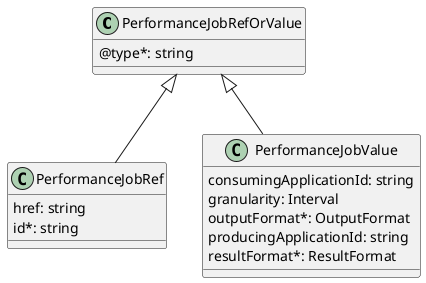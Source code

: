 @startuml performanceJobRefOrValue

class PerformanceJobRefOrValue {
    @type*: string
}

class PerformanceJobRef {

    href: string
    id*: string
}
PerformanceJobRefOrValue <|-- PerformanceJobRef

class PerformanceJobValue {

    consumingApplicationId: string
    granularity: Interval
    outputFormat*: OutputFormat
    producingApplicationId: string
    resultFormat*: ResultFormat
}
PerformanceJobRefOrValue <|-- PerformanceJobValue

@enduml